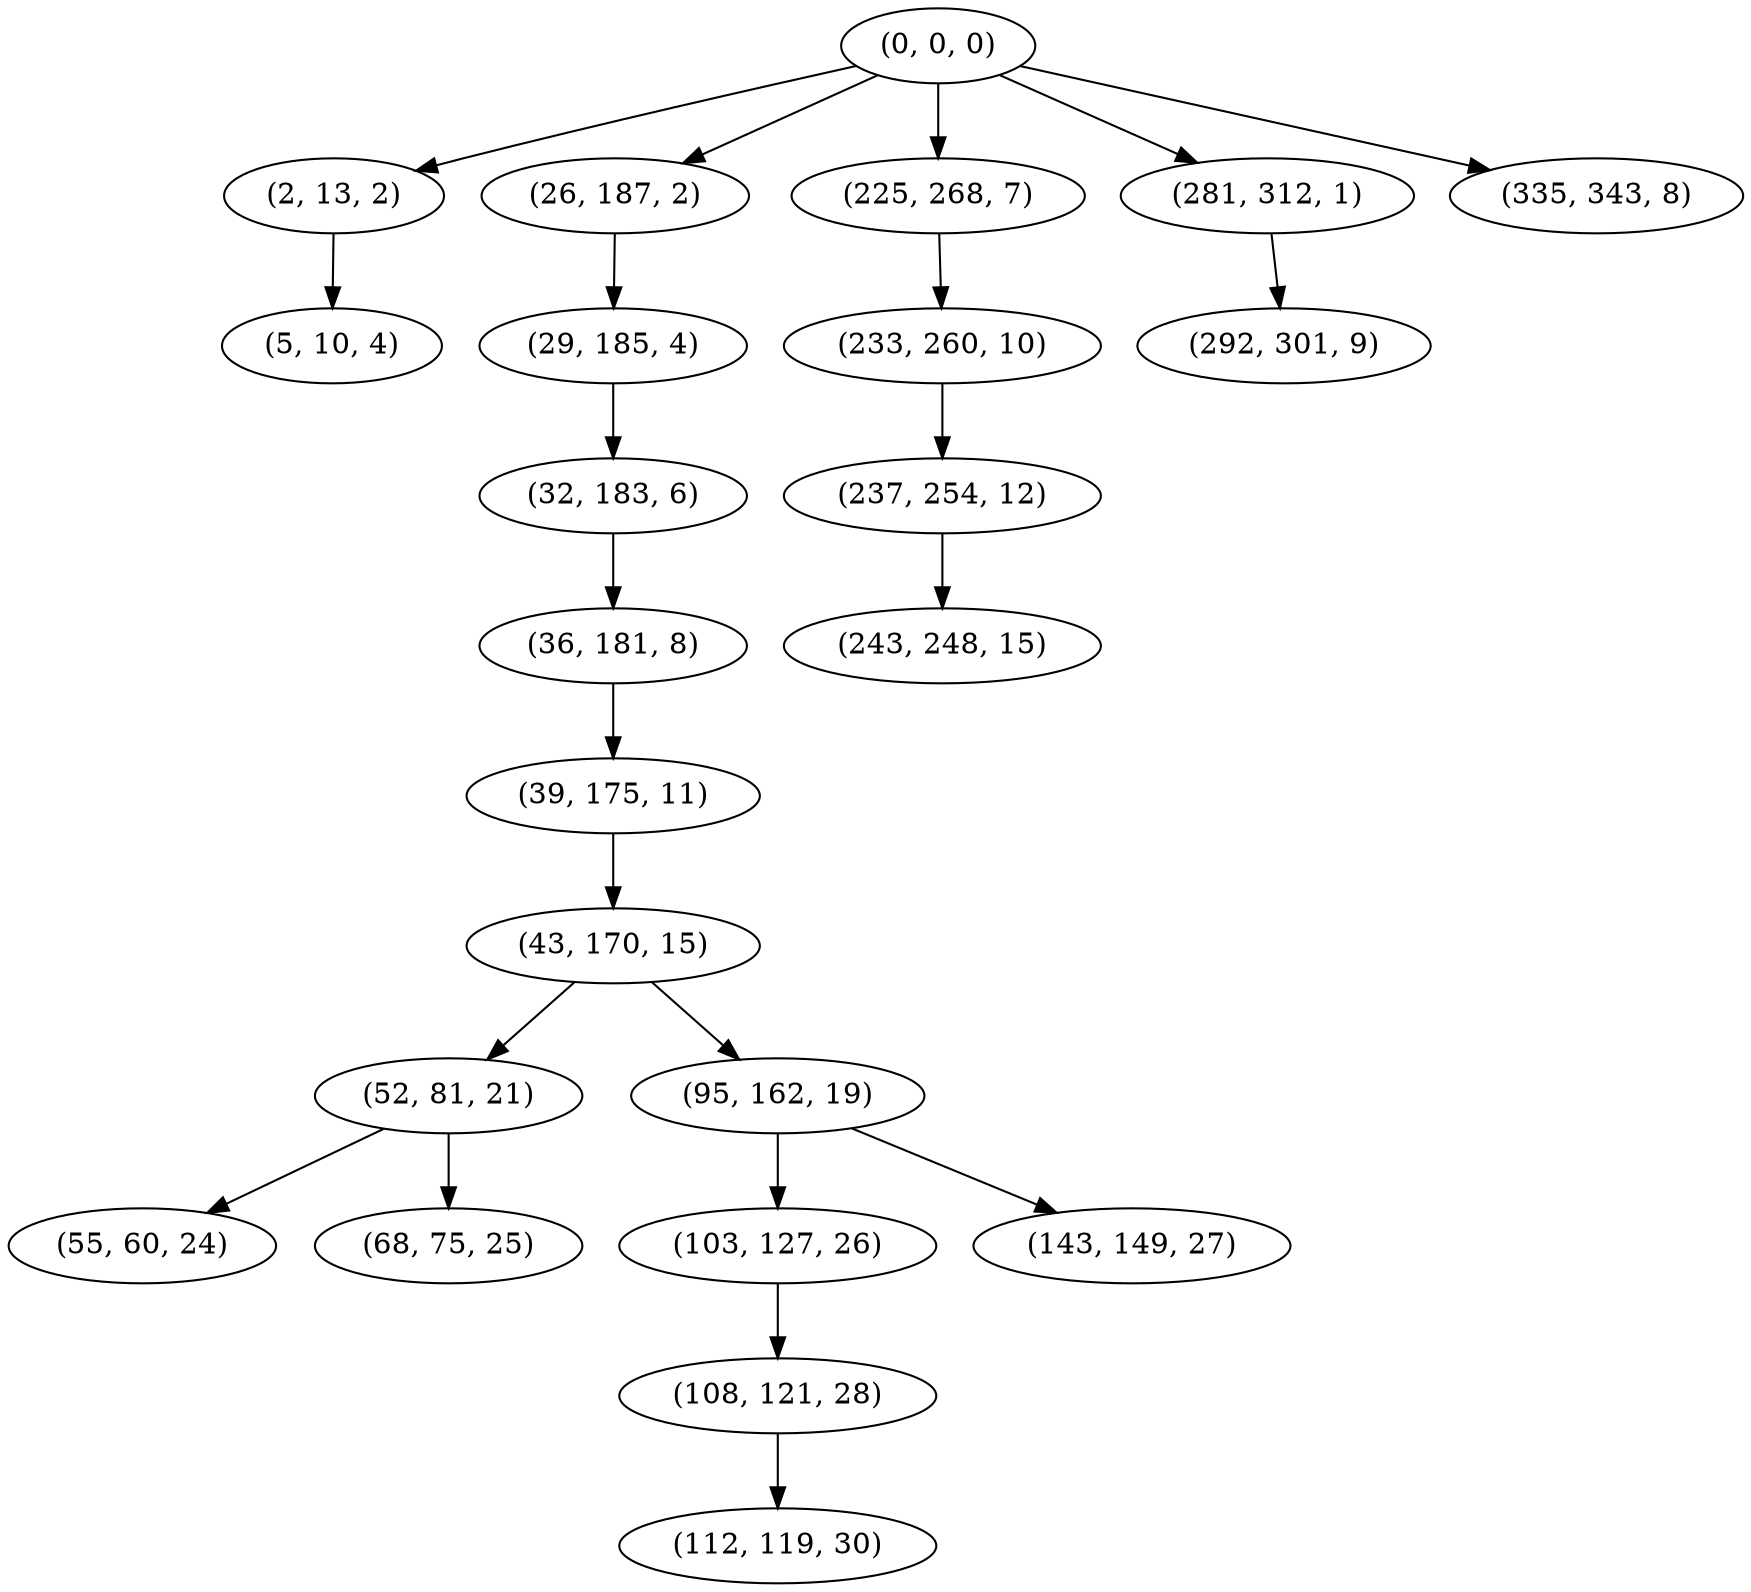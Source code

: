 digraph tree {
    "(0, 0, 0)";
    "(2, 13, 2)";
    "(5, 10, 4)";
    "(26, 187, 2)";
    "(29, 185, 4)";
    "(32, 183, 6)";
    "(36, 181, 8)";
    "(39, 175, 11)";
    "(43, 170, 15)";
    "(52, 81, 21)";
    "(55, 60, 24)";
    "(68, 75, 25)";
    "(95, 162, 19)";
    "(103, 127, 26)";
    "(108, 121, 28)";
    "(112, 119, 30)";
    "(143, 149, 27)";
    "(225, 268, 7)";
    "(233, 260, 10)";
    "(237, 254, 12)";
    "(243, 248, 15)";
    "(281, 312, 1)";
    "(292, 301, 9)";
    "(335, 343, 8)";
    "(0, 0, 0)" -> "(2, 13, 2)";
    "(0, 0, 0)" -> "(26, 187, 2)";
    "(0, 0, 0)" -> "(225, 268, 7)";
    "(0, 0, 0)" -> "(281, 312, 1)";
    "(0, 0, 0)" -> "(335, 343, 8)";
    "(2, 13, 2)" -> "(5, 10, 4)";
    "(26, 187, 2)" -> "(29, 185, 4)";
    "(29, 185, 4)" -> "(32, 183, 6)";
    "(32, 183, 6)" -> "(36, 181, 8)";
    "(36, 181, 8)" -> "(39, 175, 11)";
    "(39, 175, 11)" -> "(43, 170, 15)";
    "(43, 170, 15)" -> "(52, 81, 21)";
    "(43, 170, 15)" -> "(95, 162, 19)";
    "(52, 81, 21)" -> "(55, 60, 24)";
    "(52, 81, 21)" -> "(68, 75, 25)";
    "(95, 162, 19)" -> "(103, 127, 26)";
    "(95, 162, 19)" -> "(143, 149, 27)";
    "(103, 127, 26)" -> "(108, 121, 28)";
    "(108, 121, 28)" -> "(112, 119, 30)";
    "(225, 268, 7)" -> "(233, 260, 10)";
    "(233, 260, 10)" -> "(237, 254, 12)";
    "(237, 254, 12)" -> "(243, 248, 15)";
    "(281, 312, 1)" -> "(292, 301, 9)";
}

